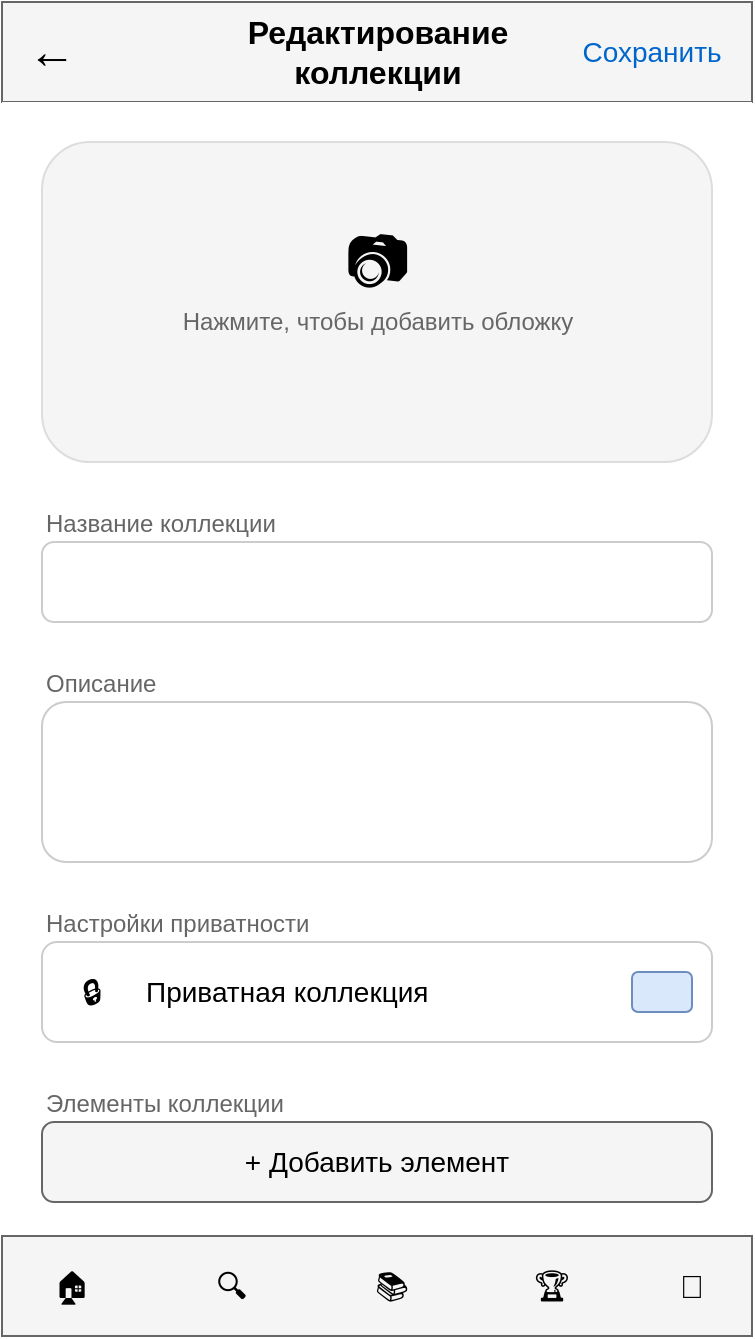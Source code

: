 <mxfile version="21.6.6">
  <diagram name="Страница редактирования коллекции - Мобильная версия" id="collection-edit-mobile">
    <mxGraphModel dx="375" dy="667" grid="1" gridSize="10" guides="1" tooltips="1" connect="1" arrows="1" fold="1" page="1" pageScale="1" pageWidth="375" pageHeight="667" math="0" shadow="0">
      <root>
        <mxCell id="0" />
        <mxCell id="1" parent="0" />
        <!-- Верхняя панель навигации -->
        <mxCell id="header" value="" style="rounded=0;whiteSpace=wrap;html=1;fillColor=#f5f5f5;strokeColor=#666666;fontColor=#333333;" vertex="1" parent="1">
          <mxGeometry x="0" y="0" width="375" height="50" as="geometry" />
        </mxCell>
        <mxCell id="back_button" value="←" style="text;html=1;strokeColor=none;fillColor=none;align=center;verticalAlign=middle;whiteSpace=wrap;rounded=0;fontSize=24;" vertex="1" parent="1">
          <mxGeometry x="10" y="10" width="30" height="30" as="geometry" />
        </mxCell>
        <mxCell id="page_title" value="Редактирование коллекции" style="text;html=1;strokeColor=none;fillColor=none;align=center;verticalAlign=middle;whiteSpace=wrap;rounded=0;fontStyle=1;fontSize=16;" vertex="1" parent="1">
          <mxGeometry x="87.5" y="10" width="200" height="30" as="geometry" />
        </mxCell>
        <mxCell id="save_button" value="Сохранить" style="text;html=1;strokeColor=none;fillColor=none;align=center;verticalAlign=middle;whiteSpace=wrap;rounded=0;fontSize=14;fontColor=#0066cc;" vertex="1" parent="1">
          <mxGeometry x="290" y="10" width="70" height="30" as="geometry" />
        </mxCell>
        <!-- Форма редактирования -->
        <mxCell id="edit_form" value="" style="rounded=0;whiteSpace=wrap;html=1;fillColor=#ffffff;strokeColor=none;" vertex="1" parent="1">
          <mxGeometry x="0" y="50" width="375" height="567" as="geometry" />
        </mxCell>
        <!-- Обложка коллекции -->
        <mxCell id="cover_container" value="" style="rounded=1;whiteSpace=wrap;html=1;fillColor=#f5f5f5;strokeColor=#dddddd;" vertex="1" parent="1">
          <mxGeometry x="20" y="70" width="335" height="160" as="geometry" />
        </mxCell>
        <mxCell id="cover_icon" value="📷" style="text;html=1;strokeColor=none;fillColor=none;align=center;verticalAlign=middle;whiteSpace=wrap;rounded=0;fontSize=32;" vertex="1" parent="1">
          <mxGeometry x="167.5" y="110" width="40" height="40" as="geometry" />
        </mxCell>
        <mxCell id="cover_text" value="Нажмите, чтобы добавить обложку" style="text;html=1;strokeColor=none;fillColor=none;align=center;verticalAlign=middle;whiteSpace=wrap;rounded=0;fontSize=12;fontColor=#666666;" vertex="1" parent="1">
          <mxGeometry x="87.5" y="150" width="200" height="20" as="geometry" />
        </mxCell>
        <!-- Основная информация -->
        <mxCell id="name_label" value="Название коллекции" style="text;html=1;strokeColor=none;fillColor=none;align=left;verticalAlign=bottom;whiteSpace=wrap;rounded=0;fontSize=12;fontColor=#666666;" vertex="1" parent="1">
          <mxGeometry x="20" y="250" width="335" height="20" as="geometry" />
        </mxCell>
        <mxCell id="name_input" value="" style="rounded=1;whiteSpace=wrap;html=1;fillColor=#ffffff;strokeColor=#cccccc;" vertex="1" parent="1">
          <mxGeometry x="20" y="270" width="335" height="40" as="geometry" />
        </mxCell>
        <mxCell id="description_label" value="Описание" style="text;html=1;strokeColor=none;fillColor=none;align=left;verticalAlign=bottom;whiteSpace=wrap;rounded=0;fontSize=12;fontColor=#666666;" vertex="1" parent="1">
          <mxGeometry x="20" y="330" width="335" height="20" as="geometry" />
        </mxCell>
        <mxCell id="description_input" value="" style="rounded=1;whiteSpace=wrap;html=1;fillColor=#ffffff;strokeColor=#cccccc;" vertex="1" parent="1">
          <mxGeometry x="20" y="350" width="335" height="80" as="geometry" />
        </mxCell>
        <!-- Настройки приватности -->
        <mxCell id="privacy_label" value="Настройки приватности" style="text;html=1;strokeColor=none;fillColor=none;align=left;verticalAlign=bottom;whiteSpace=wrap;rounded=0;fontSize=12;fontColor=#666666;" vertex="1" parent="1">
          <mxGeometry x="20" y="450" width="335" height="20" as="geometry" />
        </mxCell>
        <mxCell id="privacy_toggle" value="" style="rounded=1;whiteSpace=wrap;html=1;fillColor=#ffffff;strokeColor=#cccccc;" vertex="1" parent="1">
          <mxGeometry x="20" y="470" width="335" height="50" as="geometry" />
        </mxCell>
        <mxCell id="privacy_icon" value="🔒" style="text;html=1;strokeColor=none;fillColor=none;align=center;verticalAlign=middle;whiteSpace=wrap;rounded=0;fontSize=16;" vertex="1" parent="1">
          <mxGeometry x="30" y="480" width="30" height="30" as="geometry" />
        </mxCell>
        <mxCell id="privacy_text" value="Приватная коллекция" style="text;html=1;strokeColor=none;fillColor=none;align=left;verticalAlign=middle;whiteSpace=wrap;rounded=0;fontSize=14;" vertex="1" parent="1">
          <mxGeometry x="70" y="480" width="245" height="30" as="geometry" />
        </mxCell>
        <mxCell id="privacy_switch" value="" style="rounded=1;whiteSpace=wrap;html=1;fillColor=#dae8fc;strokeColor=#6c8ebf;" vertex="1" parent="1">
          <mxGeometry x="315" y="485" width="30" height="20" as="geometry" />
        </mxCell>
        <!-- Добавление элементов -->
        <mxCell id="items_label" value="Элементы коллекции" style="text;html=1;strokeColor=none;fillColor=none;align=left;verticalAlign=bottom;whiteSpace=wrap;rounded=0;fontSize=12;fontColor=#666666;" vertex="1" parent="1">
          <mxGeometry x="20" y="540" width="335" height="20" as="geometry" />
        </mxCell>
        <mxCell id="add_item_button" value="+ Добавить элемент" style="rounded=1;whiteSpace=wrap;html=1;fillColor=#f5f5f5;strokeColor=#666666;fontSize=14;" vertex="1" parent="1">
          <mxGeometry x="20" y="560" width="335" height="40" as="geometry" />
        </mxCell>
        <!-- Нижняя навигационная панель -->
        <mxCell id="bottom_nav" value="" style="rounded=0;whiteSpace=wrap;html=1;fillColor=#f5f5f5;strokeColor=#666666;fontColor=#333333;" vertex="1" parent="1">
          <mxGeometry x="0" y="617" width="375" height="50" as="geometry" />
        </mxCell>
        <mxCell id="nav_home" value="🏠" style="text;html=1;strokeColor=none;fillColor=none;align=center;verticalAlign=middle;whiteSpace=wrap;rounded=0;fontSize=16;" vertex="1" parent="1">
          <mxGeometry x="20" y="627" width="30" height="30" as="geometry" />
        </mxCell>
        <mxCell id="nav_search" value="🔍" style="text;html=1;strokeColor=none;fillColor=none;align=center;verticalAlign=middle;whiteSpace=wrap;rounded=0;fontSize=16;" vertex="1" parent="1">
          <mxGeometry x="100" y="627" width="30" height="30" as="geometry" />
        </mxCell>
        <mxCell id="nav_library" value="📚" style="text;html=1;strokeColor=none;fillColor=none;align=center;verticalAlign=middle;whiteSpace=wrap;rounded=0;fontSize=16;" vertex="1" parent="1">
          <mxGeometry x="180" y="627" width="30" height="30" as="geometry" />
        </mxCell>
        <mxCell id="nav_achievements" value="🏆" style="text;html=1;strokeColor=none;fillColor=none;align=center;verticalAlign=middle;whiteSpace=wrap;rounded=0;fontSize=16;" vertex="1" parent="1">
          <mxGeometry x="260" y="627" width="30" height="30" as="geometry" />
        </mxCell>
        <mxCell id="nav_profile" value="👤" style="text;html=1;strokeColor=none;fillColor=none;align=center;verticalAlign=middle;whiteSpace=wrap;rounded=0;fontSize=16;" vertex="1" parent="1">
          <mxGeometry x="330" y="627" width="30" height="30" as="geometry" />
        </mxCell>
      </root>
    </mxGraphModel>
  </diagram>
</mxfile>